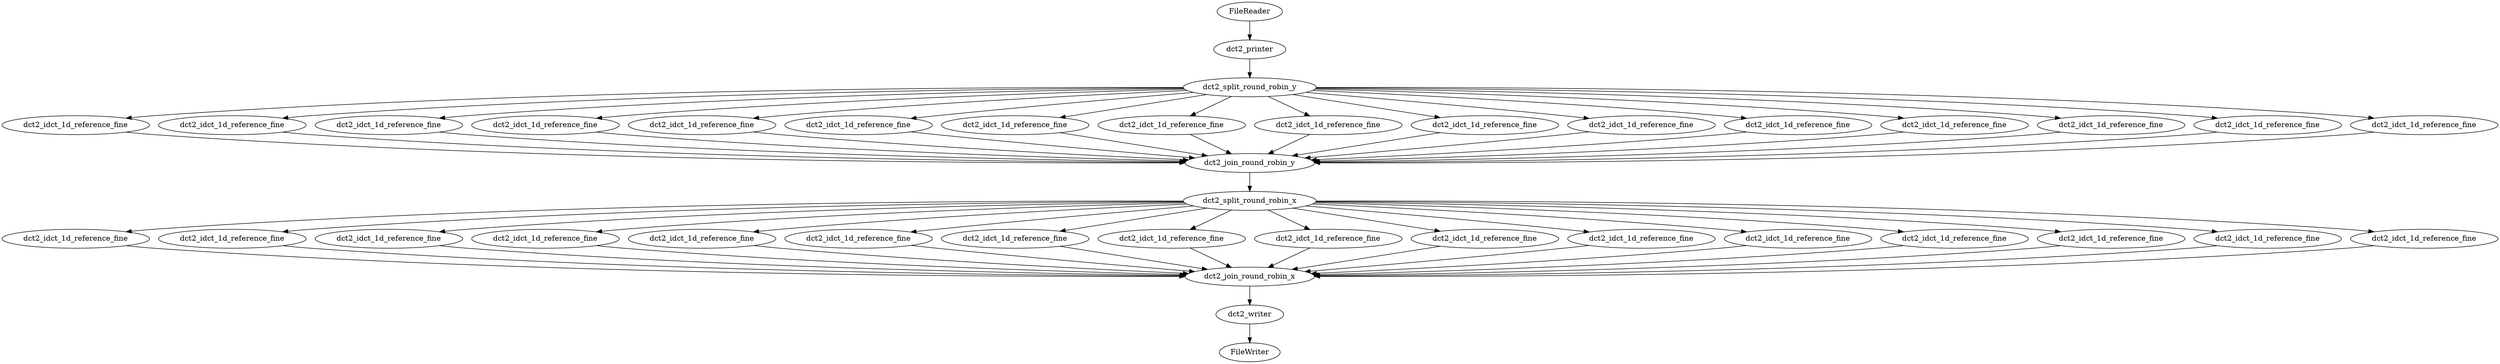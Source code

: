 digraph streamit {
node2 [ label="FileReader", push=256, pop=0, peek=0 ]
node5 [ label="dct2_printer", push=256, pop=256 ]
node7 [ label="dct2_split_round_robin_y", push=256, pop=256 ]
node8 [ label="dct2_join_round_robin_y", push=256, pop=16 ]
node9 [ label="dct2_idct_1d_reference_fine", push=16, pop=16, peek=16 ]
node7 -> node9
node9 -> node8
node10 [ label="dct2_idct_1d_reference_fine", push=16, pop=16, peek=16 ]
node7 -> node10
node10 -> node8
node11 [ label="dct2_idct_1d_reference_fine", push=16, pop=16, peek=16 ]
node7 -> node11
node11 -> node8
node12 [ label="dct2_idct_1d_reference_fine", push=16, pop=16, peek=16 ]
node7 -> node12
node12 -> node8
node13 [ label="dct2_idct_1d_reference_fine", push=16, pop=16, peek=16 ]
node7 -> node13
node13 -> node8
node14 [ label="dct2_idct_1d_reference_fine", push=16, pop=16, peek=16 ]
node7 -> node14
node14 -> node8
node15 [ label="dct2_idct_1d_reference_fine", push=16, pop=16, peek=16 ]
node7 -> node15
node15 -> node8
node16 [ label="dct2_idct_1d_reference_fine", push=16, pop=16, peek=16 ]
node7 -> node16
node16 -> node8
node17 [ label="dct2_idct_1d_reference_fine", push=16, pop=16, peek=16 ]
node7 -> node17
node17 -> node8
node18 [ label="dct2_idct_1d_reference_fine", push=16, pop=16, peek=16 ]
node7 -> node18
node18 -> node8
node19 [ label="dct2_idct_1d_reference_fine", push=16, pop=16, peek=16 ]
node7 -> node19
node19 -> node8
node20 [ label="dct2_idct_1d_reference_fine", push=16, pop=16, peek=16 ]
node7 -> node20
node20 -> node8
node21 [ label="dct2_idct_1d_reference_fine", push=16, pop=16, peek=16 ]
node7 -> node21
node21 -> node8
node22 [ label="dct2_idct_1d_reference_fine", push=16, pop=16, peek=16 ]
node7 -> node22
node22 -> node8
node23 [ label="dct2_idct_1d_reference_fine", push=16, pop=16, peek=16 ]
node7 -> node23
node23 -> node8
node24 [ label="dct2_idct_1d_reference_fine", push=16, pop=16, peek=16 ]
node7 -> node24
node24 -> node8
node5 -> node7
node26 [ label="dct2_split_round_robin_x", push=256, pop=256 ]
node27 [ label="dct2_join_round_robin_x", push=256, pop=256 ]
node28 [ label="dct2_idct_1d_reference_fine", push=16, pop=16, peek=16 ]
node26 -> node28
node28 -> node27
node29 [ label="dct2_idct_1d_reference_fine", push=16, pop=16, peek=16 ]
node26 -> node29
node29 -> node27
node30 [ label="dct2_idct_1d_reference_fine", push=16, pop=16, peek=16 ]
node26 -> node30
node30 -> node27
node31 [ label="dct2_idct_1d_reference_fine", push=16, pop=16, peek=16 ]
node26 -> node31
node31 -> node27
node32 [ label="dct2_idct_1d_reference_fine", push=16, pop=16, peek=16 ]
node26 -> node32
node32 -> node27
node33 [ label="dct2_idct_1d_reference_fine", push=16, pop=16, peek=16 ]
node26 -> node33
node33 -> node27
node34 [ label="dct2_idct_1d_reference_fine", push=16, pop=16, peek=16 ]
node26 -> node34
node34 -> node27
node35 [ label="dct2_idct_1d_reference_fine", push=16, pop=16, peek=16 ]
node26 -> node35
node35 -> node27
node36 [ label="dct2_idct_1d_reference_fine", push=16, pop=16, peek=16 ]
node26 -> node36
node36 -> node27
node37 [ label="dct2_idct_1d_reference_fine", push=16, pop=16, peek=16 ]
node26 -> node37
node37 -> node27
node38 [ label="dct2_idct_1d_reference_fine", push=16, pop=16, peek=16 ]
node26 -> node38
node38 -> node27
node39 [ label="dct2_idct_1d_reference_fine", push=16, pop=16, peek=16 ]
node26 -> node39
node39 -> node27
node40 [ label="dct2_idct_1d_reference_fine", push=16, pop=16, peek=16 ]
node26 -> node40
node40 -> node27
node41 [ label="dct2_idct_1d_reference_fine", push=16, pop=16, peek=16 ]
node26 -> node41
node41 -> node27
node42 [ label="dct2_idct_1d_reference_fine", push=16, pop=16, peek=16 ]
node26 -> node42
node42 -> node27
node43 [ label="dct2_idct_1d_reference_fine", push=16, pop=16, peek=16 ]
node26 -> node43
node43 -> node27
node8 -> node26
node44 [ label="dct2_writer", push=256, pop=256]
node27 -> node44
node2 -> node5
node45 [ label="FileWriter", push=256, pop=256]
node44 -> node45
}
